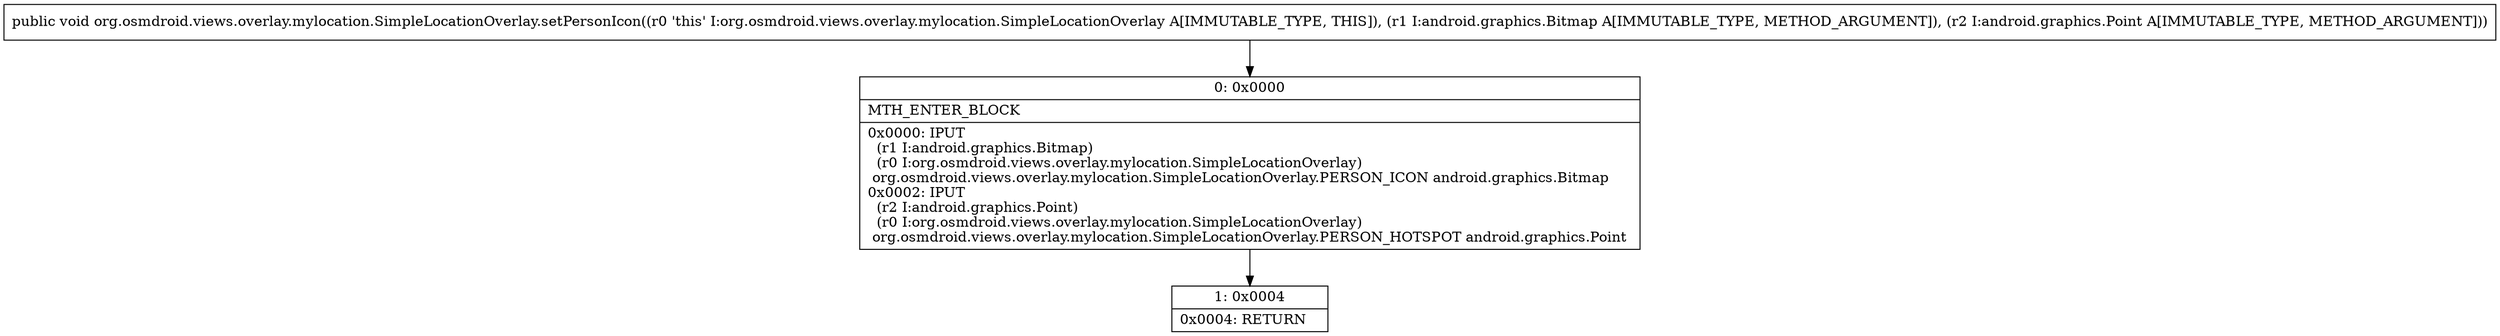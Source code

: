 digraph "CFG fororg.osmdroid.views.overlay.mylocation.SimpleLocationOverlay.setPersonIcon(Landroid\/graphics\/Bitmap;Landroid\/graphics\/Point;)V" {
Node_0 [shape=record,label="{0\:\ 0x0000|MTH_ENTER_BLOCK\l|0x0000: IPUT  \l  (r1 I:android.graphics.Bitmap)\l  (r0 I:org.osmdroid.views.overlay.mylocation.SimpleLocationOverlay)\l org.osmdroid.views.overlay.mylocation.SimpleLocationOverlay.PERSON_ICON android.graphics.Bitmap \l0x0002: IPUT  \l  (r2 I:android.graphics.Point)\l  (r0 I:org.osmdroid.views.overlay.mylocation.SimpleLocationOverlay)\l org.osmdroid.views.overlay.mylocation.SimpleLocationOverlay.PERSON_HOTSPOT android.graphics.Point \l}"];
Node_1 [shape=record,label="{1\:\ 0x0004|0x0004: RETURN   \l}"];
MethodNode[shape=record,label="{public void org.osmdroid.views.overlay.mylocation.SimpleLocationOverlay.setPersonIcon((r0 'this' I:org.osmdroid.views.overlay.mylocation.SimpleLocationOverlay A[IMMUTABLE_TYPE, THIS]), (r1 I:android.graphics.Bitmap A[IMMUTABLE_TYPE, METHOD_ARGUMENT]), (r2 I:android.graphics.Point A[IMMUTABLE_TYPE, METHOD_ARGUMENT])) }"];
MethodNode -> Node_0;
Node_0 -> Node_1;
}

